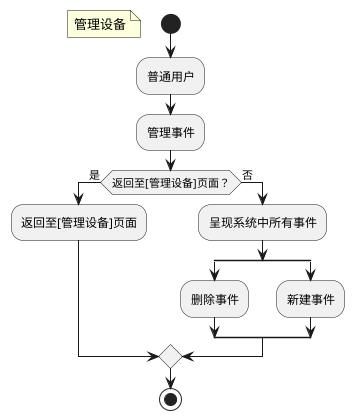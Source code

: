 @startuml
start
floating note left:管理设备
:普通用户;
:管理事件;
if(返回至[管理设备]页面？)then(是)
:返回至[管理设备]页面;
else(否)
:呈现系统中所有事件;
split
:删除事件;
split again
:新建事件;
end split
endif
stop
@enduml